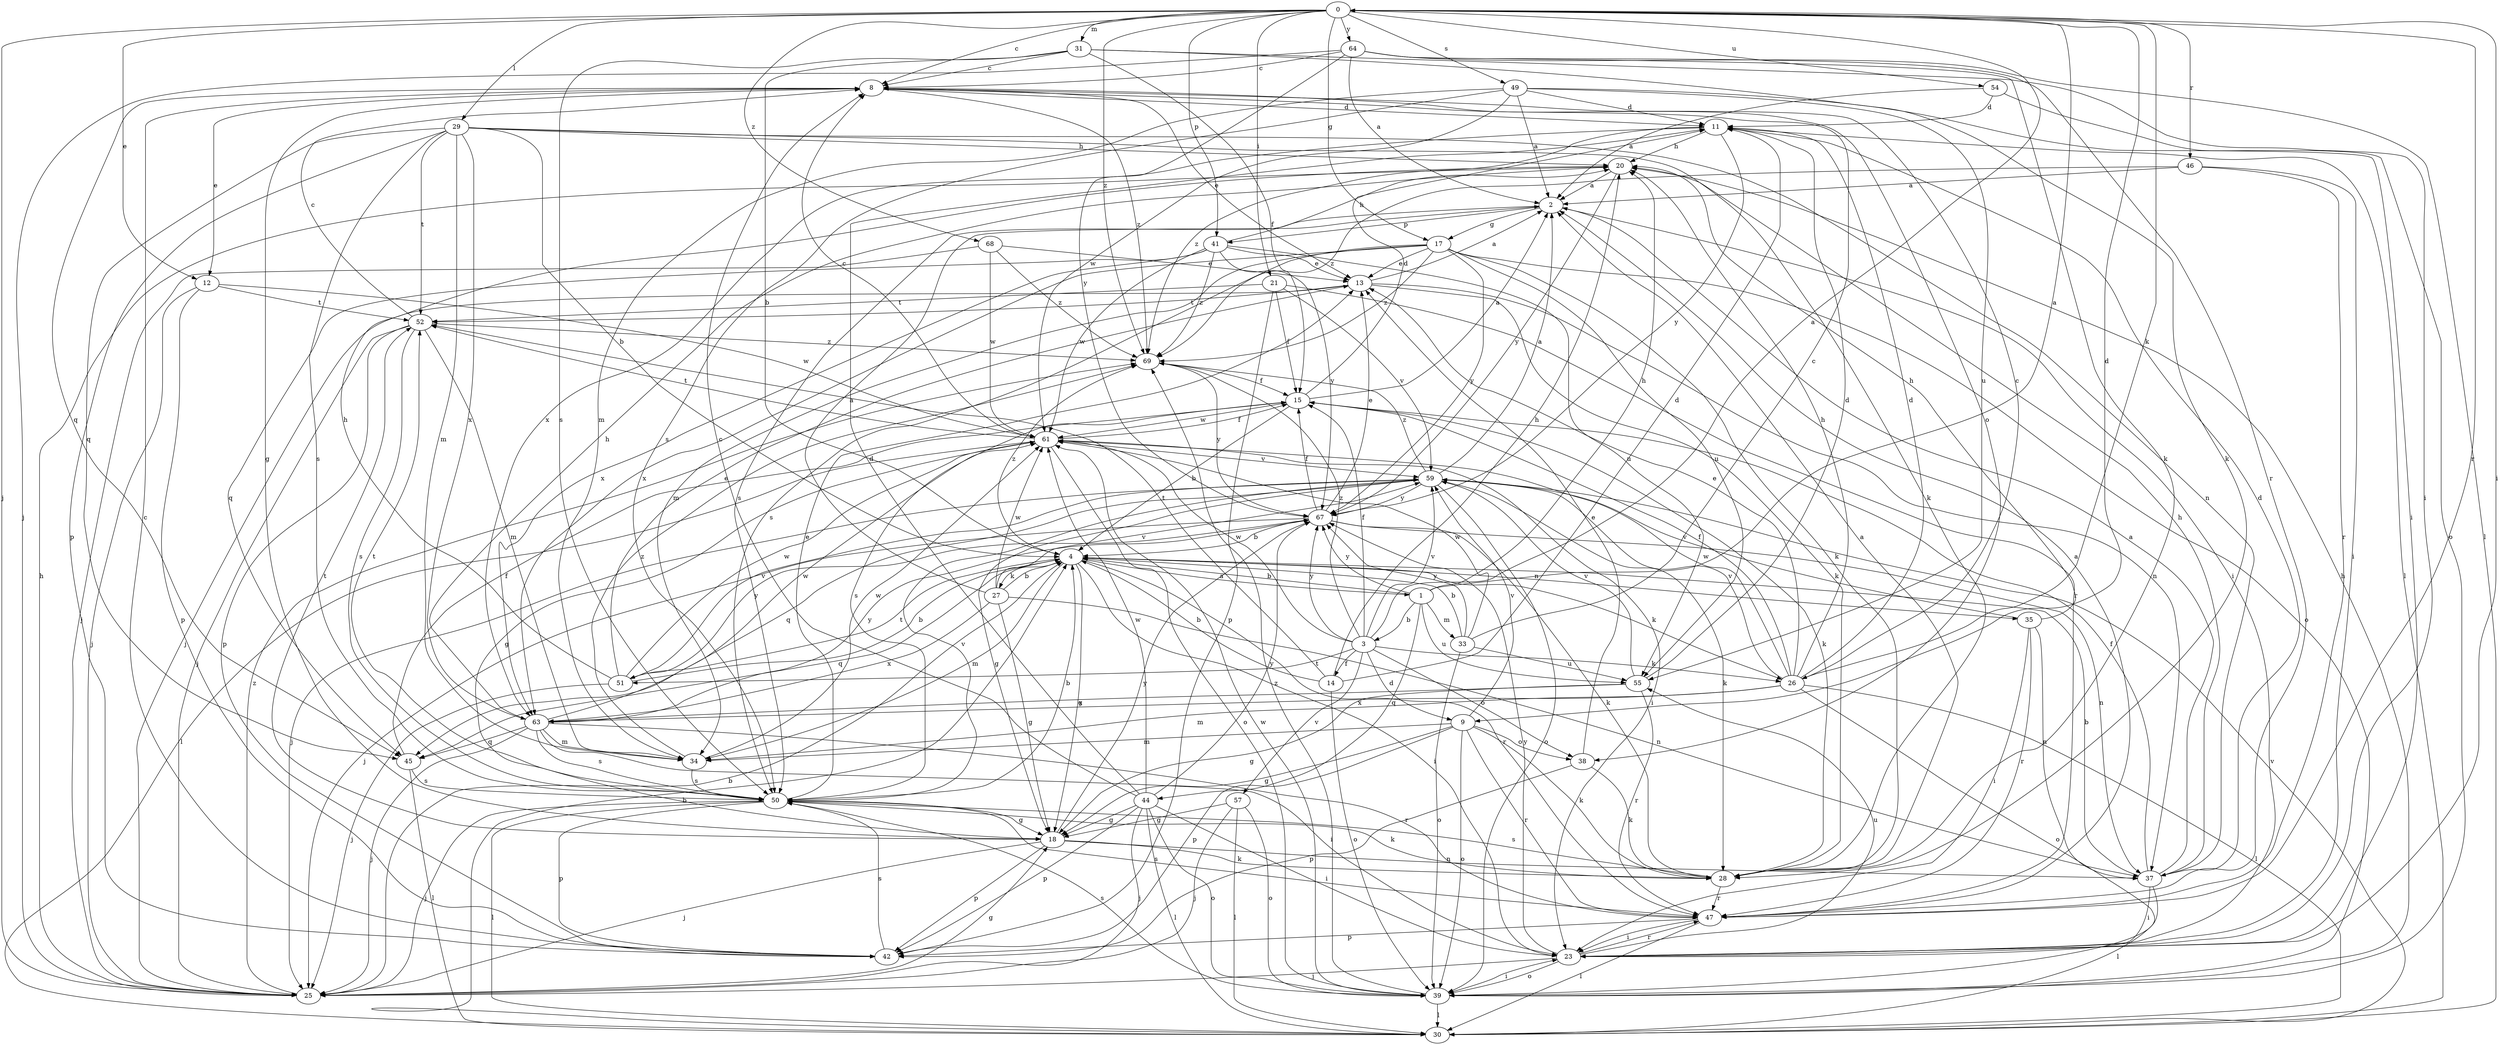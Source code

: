 strict digraph  {
0;
1;
2;
3;
4;
8;
9;
11;
12;
13;
14;
15;
17;
18;
20;
21;
23;
25;
26;
27;
28;
29;
30;
31;
33;
34;
35;
37;
38;
39;
41;
42;
44;
45;
46;
47;
49;
50;
51;
52;
54;
55;
57;
59;
61;
63;
64;
67;
68;
69;
0 -> 8  [label=c];
0 -> 9  [label=d];
0 -> 12  [label=e];
0 -> 17  [label=g];
0 -> 21  [label=i];
0 -> 23  [label=i];
0 -> 25  [label=j];
0 -> 26  [label=k];
0 -> 29  [label=l];
0 -> 31  [label=m];
0 -> 41  [label=p];
0 -> 46  [label=r];
0 -> 47  [label=r];
0 -> 49  [label=s];
0 -> 54  [label=u];
0 -> 64  [label=y];
0 -> 68  [label=z];
0 -> 69  [label=z];
1 -> 0  [label=a];
1 -> 3  [label=b];
1 -> 4  [label=b];
1 -> 20  [label=h];
1 -> 33  [label=m];
1 -> 44  [label=q];
1 -> 55  [label=u];
1 -> 67  [label=y];
2 -> 17  [label=g];
2 -> 23  [label=i];
2 -> 41  [label=p];
2 -> 50  [label=s];
3 -> 0  [label=a];
3 -> 9  [label=d];
3 -> 14  [label=f];
3 -> 15  [label=f];
3 -> 26  [label=k];
3 -> 38  [label=o];
3 -> 51  [label=t];
3 -> 57  [label=v];
3 -> 59  [label=v];
3 -> 61  [label=w];
3 -> 67  [label=y];
3 -> 69  [label=z];
4 -> 1  [label=a];
4 -> 18  [label=g];
4 -> 23  [label=i];
4 -> 26  [label=k];
4 -> 27  [label=k];
4 -> 34  [label=m];
4 -> 35  [label=n];
4 -> 45  [label=q];
4 -> 47  [label=r];
4 -> 51  [label=t];
4 -> 69  [label=z];
8 -> 11  [label=d];
8 -> 12  [label=e];
8 -> 13  [label=e];
8 -> 18  [label=g];
8 -> 38  [label=o];
8 -> 45  [label=q];
8 -> 69  [label=z];
9 -> 18  [label=g];
9 -> 28  [label=k];
9 -> 34  [label=m];
9 -> 38  [label=o];
9 -> 39  [label=o];
9 -> 42  [label=p];
9 -> 47  [label=r];
9 -> 59  [label=v];
11 -> 20  [label=h];
11 -> 30  [label=l];
11 -> 63  [label=x];
11 -> 67  [label=y];
11 -> 69  [label=z];
12 -> 25  [label=j];
12 -> 42  [label=p];
12 -> 52  [label=t];
12 -> 61  [label=w];
13 -> 2  [label=a];
13 -> 25  [label=j];
13 -> 28  [label=k];
13 -> 37  [label=n];
13 -> 52  [label=t];
14 -> 4  [label=b];
14 -> 11  [label=d];
14 -> 20  [label=h];
14 -> 39  [label=o];
14 -> 52  [label=t];
15 -> 2  [label=a];
15 -> 4  [label=b];
15 -> 11  [label=d];
15 -> 28  [label=k];
15 -> 50  [label=s];
15 -> 61  [label=w];
17 -> 13  [label=e];
17 -> 28  [label=k];
17 -> 34  [label=m];
17 -> 39  [label=o];
17 -> 50  [label=s];
17 -> 55  [label=u];
17 -> 63  [label=x];
17 -> 67  [label=y];
17 -> 69  [label=z];
18 -> 25  [label=j];
18 -> 28  [label=k];
18 -> 37  [label=n];
18 -> 42  [label=p];
18 -> 52  [label=t];
18 -> 67  [label=y];
20 -> 2  [label=a];
20 -> 67  [label=y];
21 -> 15  [label=f];
21 -> 42  [label=p];
21 -> 47  [label=r];
21 -> 52  [label=t];
21 -> 59  [label=v];
23 -> 25  [label=j];
23 -> 39  [label=o];
23 -> 47  [label=r];
23 -> 55  [label=u];
23 -> 67  [label=y];
25 -> 4  [label=b];
25 -> 18  [label=g];
25 -> 20  [label=h];
25 -> 69  [label=z];
26 -> 8  [label=c];
26 -> 11  [label=d];
26 -> 13  [label=e];
26 -> 15  [label=f];
26 -> 20  [label=h];
26 -> 30  [label=l];
26 -> 34  [label=m];
26 -> 39  [label=o];
26 -> 59  [label=v];
26 -> 61  [label=w];
26 -> 63  [label=x];
27 -> 2  [label=a];
27 -> 4  [label=b];
27 -> 18  [label=g];
27 -> 37  [label=n];
27 -> 59  [label=v];
27 -> 61  [label=w];
27 -> 63  [label=x];
28 -> 2  [label=a];
28 -> 47  [label=r];
28 -> 50  [label=s];
29 -> 4  [label=b];
29 -> 20  [label=h];
29 -> 28  [label=k];
29 -> 34  [label=m];
29 -> 37  [label=n];
29 -> 42  [label=p];
29 -> 45  [label=q];
29 -> 50  [label=s];
29 -> 52  [label=t];
29 -> 63  [label=x];
30 -> 4  [label=b];
30 -> 59  [label=v];
31 -> 4  [label=b];
31 -> 8  [label=c];
31 -> 15  [label=f];
31 -> 23  [label=i];
31 -> 28  [label=k];
31 -> 50  [label=s];
33 -> 4  [label=b];
33 -> 8  [label=c];
33 -> 39  [label=o];
33 -> 55  [label=u];
33 -> 61  [label=w];
33 -> 67  [label=y];
34 -> 50  [label=s];
34 -> 61  [label=w];
34 -> 69  [label=z];
35 -> 20  [label=h];
35 -> 23  [label=i];
35 -> 37  [label=n];
35 -> 47  [label=r];
35 -> 59  [label=v];
37 -> 2  [label=a];
37 -> 4  [label=b];
37 -> 11  [label=d];
37 -> 15  [label=f];
37 -> 20  [label=h];
37 -> 23  [label=i];
37 -> 30  [label=l];
38 -> 13  [label=e];
38 -> 28  [label=k];
38 -> 42  [label=p];
39 -> 20  [label=h];
39 -> 23  [label=i];
39 -> 30  [label=l];
39 -> 50  [label=s];
39 -> 61  [label=w];
39 -> 69  [label=z];
41 -> 13  [label=e];
41 -> 20  [label=h];
41 -> 45  [label=q];
41 -> 55  [label=u];
41 -> 61  [label=w];
41 -> 63  [label=x];
41 -> 67  [label=y];
41 -> 69  [label=z];
42 -> 8  [label=c];
42 -> 50  [label=s];
44 -> 8  [label=c];
44 -> 11  [label=d];
44 -> 18  [label=g];
44 -> 23  [label=i];
44 -> 25  [label=j];
44 -> 30  [label=l];
44 -> 39  [label=o];
44 -> 42  [label=p];
44 -> 61  [label=w];
44 -> 67  [label=y];
45 -> 15  [label=f];
45 -> 30  [label=l];
45 -> 50  [label=s];
46 -> 2  [label=a];
46 -> 23  [label=i];
46 -> 47  [label=r];
46 -> 69  [label=z];
47 -> 2  [label=a];
47 -> 23  [label=i];
47 -> 30  [label=l];
47 -> 42  [label=p];
47 -> 50  [label=s];
49 -> 2  [label=a];
49 -> 11  [label=d];
49 -> 23  [label=i];
49 -> 34  [label=m];
49 -> 50  [label=s];
49 -> 55  [label=u];
49 -> 61  [label=w];
50 -> 4  [label=b];
50 -> 13  [label=e];
50 -> 18  [label=g];
50 -> 25  [label=j];
50 -> 28  [label=k];
50 -> 30  [label=l];
50 -> 42  [label=p];
50 -> 52  [label=t];
50 -> 59  [label=v];
51 -> 4  [label=b];
51 -> 13  [label=e];
51 -> 20  [label=h];
51 -> 25  [label=j];
51 -> 59  [label=v];
51 -> 61  [label=w];
51 -> 67  [label=y];
52 -> 8  [label=c];
52 -> 25  [label=j];
52 -> 34  [label=m];
52 -> 42  [label=p];
52 -> 50  [label=s];
52 -> 69  [label=z];
54 -> 2  [label=a];
54 -> 11  [label=d];
54 -> 39  [label=o];
55 -> 11  [label=d];
55 -> 18  [label=g];
55 -> 47  [label=r];
55 -> 59  [label=v];
55 -> 63  [label=x];
57 -> 18  [label=g];
57 -> 25  [label=j];
57 -> 30  [label=l];
57 -> 39  [label=o];
59 -> 2  [label=a];
59 -> 18  [label=g];
59 -> 25  [label=j];
59 -> 28  [label=k];
59 -> 39  [label=o];
59 -> 45  [label=q];
59 -> 67  [label=y];
59 -> 69  [label=z];
61 -> 8  [label=c];
61 -> 15  [label=f];
61 -> 18  [label=g];
61 -> 23  [label=i];
61 -> 30  [label=l];
61 -> 39  [label=o];
61 -> 52  [label=t];
61 -> 59  [label=v];
63 -> 20  [label=h];
63 -> 23  [label=i];
63 -> 25  [label=j];
63 -> 34  [label=m];
63 -> 45  [label=q];
63 -> 47  [label=r];
63 -> 50  [label=s];
63 -> 61  [label=w];
63 -> 67  [label=y];
64 -> 2  [label=a];
64 -> 8  [label=c];
64 -> 25  [label=j];
64 -> 28  [label=k];
64 -> 30  [label=l];
64 -> 47  [label=r];
64 -> 67  [label=y];
67 -> 4  [label=b];
67 -> 13  [label=e];
67 -> 15  [label=f];
67 -> 25  [label=j];
67 -> 28  [label=k];
67 -> 37  [label=n];
68 -> 13  [label=e];
68 -> 25  [label=j];
68 -> 61  [label=w];
68 -> 69  [label=z];
69 -> 15  [label=f];
69 -> 67  [label=y];
}

